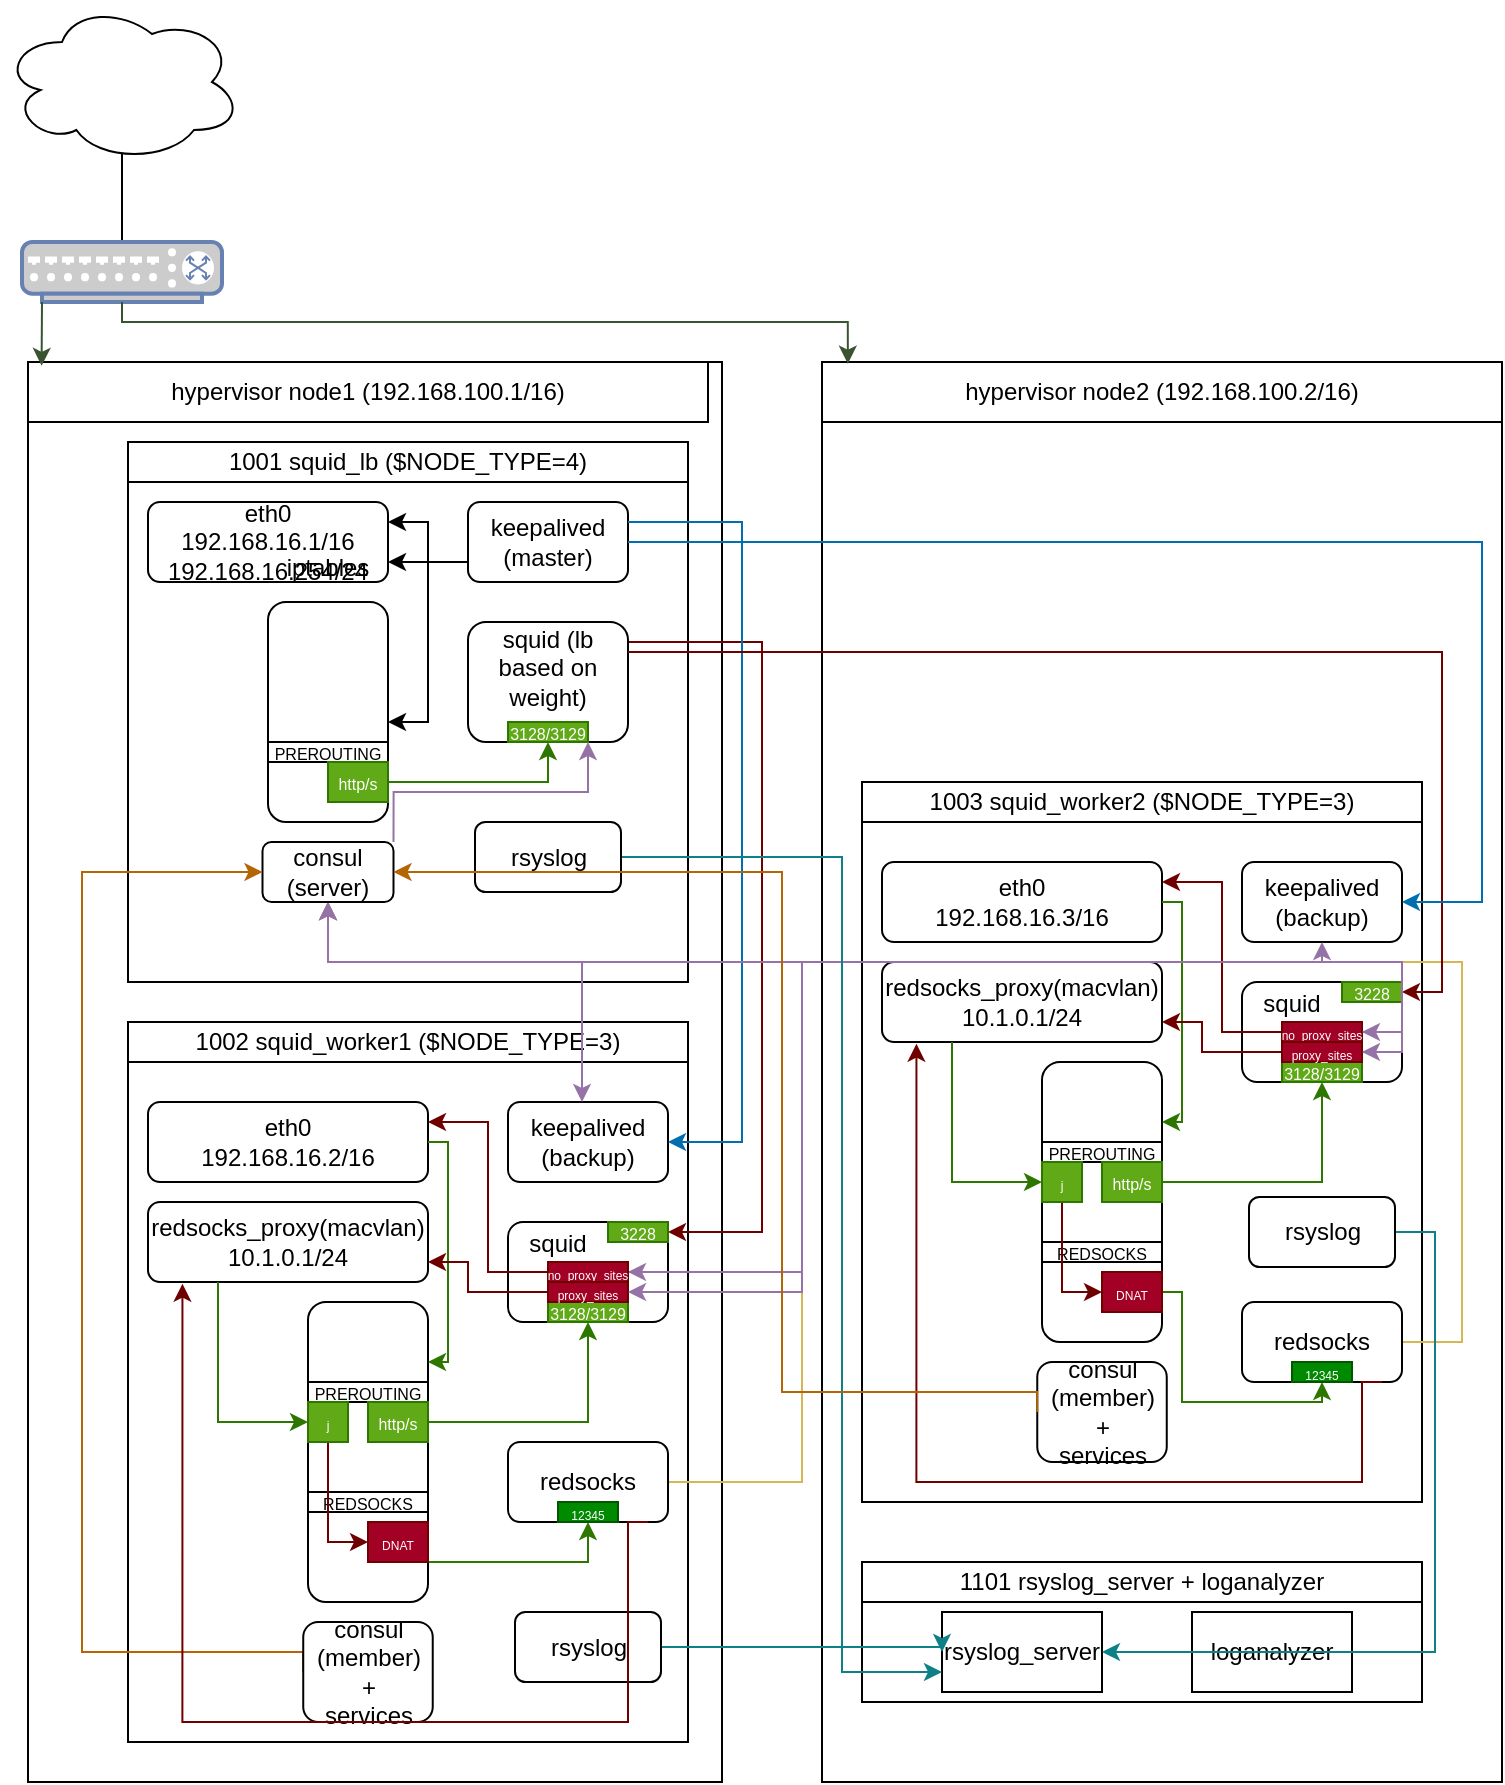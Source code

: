 <mxfile version="27.2.0">
  <diagram id="I4WxEW1L8a52dmk4QnnJ" name="Страница — 2">
    <mxGraphModel grid="1" page="1" gridSize="10" guides="1" tooltips="1" connect="1" arrows="1" fold="1" pageScale="1" pageWidth="827" pageHeight="1169" math="0" shadow="0">
      <root>
        <mxCell id="0" />
        <mxCell id="1" parent="0" />
        <mxCell id="F9gQKC9jFoI7QQcYghAp-82" value="" style="rounded=0;whiteSpace=wrap;html=1;" vertex="1" parent="1">
          <mxGeometry x="-350" y="220" width="340" height="680" as="geometry" />
        </mxCell>
        <mxCell id="F9gQKC9jFoI7QQcYghAp-81" value="" style="rounded=0;whiteSpace=wrap;html=1;" vertex="1" parent="1">
          <mxGeometry x="-747" y="190" width="347" height="710" as="geometry" />
        </mxCell>
        <mxCell id="F9gQKC9jFoI7QQcYghAp-7" value="" style="rounded=0;whiteSpace=wrap;html=1;" vertex="1" parent="1">
          <mxGeometry x="-697" y="540" width="280" height="340" as="geometry" />
        </mxCell>
        <mxCell id="F9gQKC9jFoI7QQcYghAp-8" value="" style="rounded=0;whiteSpace=wrap;html=1;" vertex="1" parent="1">
          <mxGeometry x="-697" y="250" width="280" height="250" as="geometry" />
        </mxCell>
        <mxCell id="F9gQKC9jFoI7QQcYghAp-9" value="eth0&lt;div&gt;192.168.16.1/16&lt;/div&gt;&lt;div&gt;192.168.16.254/24&lt;/div&gt;" style="rounded=1;whiteSpace=wrap;html=1;" vertex="1" parent="1">
          <mxGeometry x="-687" y="260" width="120" height="40" as="geometry" />
        </mxCell>
        <mxCell id="F9gQKC9jFoI7QQcYghAp-10" value="iptables&lt;div&gt;&lt;br&gt;&lt;/div&gt;&lt;div&gt;&lt;br&gt;&lt;/div&gt;&lt;div&gt;&lt;br&gt;&lt;/div&gt;&lt;div&gt;&lt;br&gt;&lt;/div&gt;&lt;div&gt;&lt;br&gt;&lt;/div&gt;&lt;div&gt;&lt;br&gt;&lt;/div&gt;&lt;div&gt;&lt;br&gt;&lt;/div&gt;&lt;div&gt;&lt;br&gt;&lt;/div&gt;&lt;div&gt;&lt;br&gt;&lt;/div&gt;&lt;div&gt;&lt;br&gt;&lt;/div&gt;" style="rounded=1;whiteSpace=wrap;html=1;" vertex="1" parent="1">
          <mxGeometry x="-627" y="310" width="60" height="110" as="geometry" />
        </mxCell>
        <mxCell id="F9gQKC9jFoI7QQcYghAp-11" value="keepalived&lt;div&gt;(master)&lt;/div&gt;" style="rounded=1;whiteSpace=wrap;html=1;" vertex="1" parent="1">
          <mxGeometry x="-527" y="260" width="80" height="40" as="geometry" />
        </mxCell>
        <mxCell id="F9gQKC9jFoI7QQcYghAp-12" style="edgeStyle=orthogonalEdgeStyle;rounded=0;orthogonalLoop=1;jettySize=auto;html=1;exitX=1;exitY=0.25;exitDx=0;exitDy=0;entryX=1;entryY=0.5;entryDx=0;entryDy=0;fillColor=#a20025;strokeColor=#6F0000;" edge="1" parent="1" source="F9gQKC9jFoI7QQcYghAp-13" target="F9gQKC9jFoI7QQcYghAp-32">
          <mxGeometry relative="1" as="geometry">
            <Array as="points">
              <mxPoint x="-447" y="330" />
              <mxPoint x="-380" y="330" />
              <mxPoint x="-380" y="625" />
            </Array>
          </mxGeometry>
        </mxCell>
        <mxCell id="F9gQKC9jFoI7QQcYghAp-13" value="squid (lb based on weight)&lt;div&gt;&lt;br&gt;&lt;/div&gt;" style="rounded=1;whiteSpace=wrap;html=1;" vertex="1" parent="1">
          <mxGeometry x="-527" y="320" width="80" height="60" as="geometry" />
        </mxCell>
        <mxCell id="F9gQKC9jFoI7QQcYghAp-14" value="" style="endArrow=classic;html=1;rounded=0;exitX=0;exitY=0.75;exitDx=0;exitDy=0;entryX=1;entryY=0.75;entryDx=0;entryDy=0;" edge="1" parent="1" source="F9gQKC9jFoI7QQcYghAp-11" target="F9gQKC9jFoI7QQcYghAp-9">
          <mxGeometry width="50" height="50" relative="1" as="geometry">
            <mxPoint x="-347" y="470" as="sourcePoint" />
            <mxPoint x="-297" y="420" as="targetPoint" />
          </mxGeometry>
        </mxCell>
        <mxCell id="F9gQKC9jFoI7QQcYghAp-15" value="" style="endArrow=classic;startArrow=classic;html=1;rounded=0;entryX=1;entryY=0.25;entryDx=0;entryDy=0;" edge="1" parent="1" target="F9gQKC9jFoI7QQcYghAp-9">
          <mxGeometry width="50" height="50" relative="1" as="geometry">
            <mxPoint x="-567" y="370" as="sourcePoint" />
            <mxPoint x="-297" y="420" as="targetPoint" />
            <Array as="points">
              <mxPoint x="-547" y="370" />
              <mxPoint x="-547" y="320" />
              <mxPoint x="-547" y="270" />
            </Array>
          </mxGeometry>
        </mxCell>
        <mxCell id="F9gQKC9jFoI7QQcYghAp-16" value="" style="endArrow=classic;html=1;rounded=0;entryX=0.5;entryY=1;entryDx=0;entryDy=0;fillColor=#60a917;strokeColor=#2D7600;" edge="1" parent="1" target="F9gQKC9jFoI7QQcYghAp-13">
          <mxGeometry width="50" height="50" relative="1" as="geometry">
            <mxPoint x="-567" y="400" as="sourcePoint" />
            <mxPoint x="-297" y="420" as="targetPoint" />
            <Array as="points">
              <mxPoint x="-487" y="400" />
            </Array>
          </mxGeometry>
        </mxCell>
        <mxCell id="F9gQKC9jFoI7QQcYghAp-17" value="1002 squid_worker1 ($NODE_TYPE=3)" style="rounded=0;whiteSpace=wrap;html=1;" vertex="1" parent="1">
          <mxGeometry x="-697" y="520" width="280" height="20" as="geometry" />
        </mxCell>
        <mxCell id="F9gQKC9jFoI7QQcYghAp-18" value="1001 squid_lb ($NODE_TYPE=4)" style="rounded=0;whiteSpace=wrap;html=1;" vertex="1" parent="1">
          <mxGeometry x="-697" y="230" width="280" height="20" as="geometry" />
        </mxCell>
        <mxCell id="F9gQKC9jFoI7QQcYghAp-19" value="eth0&lt;div&gt;192.168.16.2/16&lt;/div&gt;" style="rounded=1;whiteSpace=wrap;html=1;" vertex="1" parent="1">
          <mxGeometry x="-687" y="560" width="140" height="40" as="geometry" />
        </mxCell>
        <mxCell id="F9gQKC9jFoI7QQcYghAp-20" style="edgeStyle=orthogonalEdgeStyle;rounded=0;orthogonalLoop=1;jettySize=auto;html=1;entryX=0.5;entryY=1;entryDx=0;entryDy=0;fillColor=#60a917;strokeColor=#2D7600;" edge="1" parent="1" source="F9gQKC9jFoI7QQcYghAp-42" target="F9gQKC9jFoI7QQcYghAp-26">
          <mxGeometry relative="1" as="geometry" />
        </mxCell>
        <mxCell id="F9gQKC9jFoI7QQcYghAp-21" style="edgeStyle=orthogonalEdgeStyle;rounded=0;orthogonalLoop=1;jettySize=auto;html=1;entryX=0.5;entryY=1;entryDx=0;entryDy=0;exitX=1;exitY=0.5;exitDx=0;exitDy=0;fillColor=#60a917;strokeColor=#2D7600;" edge="1" parent="1" source="F9gQKC9jFoI7QQcYghAp-46" target="F9gQKC9jFoI7QQcYghAp-28">
          <mxGeometry relative="1" as="geometry">
            <Array as="points">
              <mxPoint x="-547" y="790" />
              <mxPoint x="-467" y="790" />
            </Array>
          </mxGeometry>
        </mxCell>
        <mxCell id="F9gQKC9jFoI7QQcYghAp-22" value="iptables&lt;div&gt;&lt;br&gt;&lt;/div&gt;&lt;div&gt;&lt;br&gt;&lt;/div&gt;&lt;div&gt;&lt;br&gt;&lt;/div&gt;&lt;div&gt;&lt;br&gt;&lt;/div&gt;&lt;div&gt;&lt;br&gt;&lt;/div&gt;&lt;div&gt;&lt;br&gt;&lt;/div&gt;&lt;div&gt;&lt;br&gt;&lt;/div&gt;&lt;div&gt;&lt;br&gt;&lt;/div&gt;&lt;div&gt;&lt;br&gt;&lt;/div&gt;&lt;div&gt;&lt;br&gt;&lt;/div&gt;&lt;div&gt;&lt;br&gt;&lt;/div&gt;&lt;div&gt;&lt;br&gt;&lt;/div&gt;&lt;div&gt;&lt;br&gt;&lt;/div&gt;&lt;div&gt;&lt;br&gt;&lt;/div&gt;&lt;div&gt;&lt;br&gt;&lt;/div&gt;&lt;div&gt;&lt;br&gt;&lt;/div&gt;" style="rounded=1;whiteSpace=wrap;html=1;" vertex="1" parent="1">
          <mxGeometry x="-607" y="660" width="60" height="150" as="geometry" />
        </mxCell>
        <mxCell id="F9gQKC9jFoI7QQcYghAp-23" value="redsocks_proxy(macvlan)&lt;div&gt;10.1.0.1/24&lt;/div&gt;" style="rounded=1;whiteSpace=wrap;html=1;" vertex="1" parent="1">
          <mxGeometry x="-687" y="610" width="140" height="40" as="geometry" />
        </mxCell>
        <mxCell id="F9gQKC9jFoI7QQcYghAp-24" value="keepalived&lt;div&gt;(backup)&lt;/div&gt;" style="rounded=1;whiteSpace=wrap;html=1;" vertex="1" parent="1">
          <mxGeometry x="-507" y="560" width="80" height="40" as="geometry" />
        </mxCell>
        <mxCell id="F9gQKC9jFoI7QQcYghAp-25" style="edgeStyle=orthogonalEdgeStyle;rounded=0;orthogonalLoop=1;jettySize=auto;html=1;exitX=1;exitY=0.25;exitDx=0;exitDy=0;entryX=1;entryY=0.5;entryDx=0;entryDy=0;fillColor=#1ba1e2;strokeColor=#006EAF;" edge="1" parent="1" source="F9gQKC9jFoI7QQcYghAp-11" target="F9gQKC9jFoI7QQcYghAp-24">
          <mxGeometry relative="1" as="geometry">
            <Array as="points">
              <mxPoint x="-390" y="270" />
              <mxPoint x="-390" y="580" />
            </Array>
          </mxGeometry>
        </mxCell>
        <mxCell id="F9gQKC9jFoI7QQcYghAp-26" value="squid&amp;nbsp; &amp;nbsp; &amp;nbsp; &amp;nbsp; &amp;nbsp;&lt;div&gt;&lt;div&gt;&lt;br&gt;&lt;/div&gt;&lt;/div&gt;&lt;div&gt;&lt;br&gt;&lt;/div&gt;" style="rounded=1;whiteSpace=wrap;html=1;" vertex="1" parent="1">
          <mxGeometry x="-507" y="620" width="80" height="50" as="geometry" />
        </mxCell>
        <mxCell id="F9gQKC9jFoI7QQcYghAp-27" style="edgeStyle=orthogonalEdgeStyle;rounded=0;orthogonalLoop=1;jettySize=auto;html=1;exitX=1;exitY=0.5;exitDx=0;exitDy=0;fillColor=#60a917;strokeColor=#2D7600;" edge="1" parent="1" source="F9gQKC9jFoI7QQcYghAp-19">
          <mxGeometry relative="1" as="geometry">
            <mxPoint x="-547" y="690" as="targetPoint" />
            <Array as="points">
              <mxPoint x="-537" y="580" />
              <mxPoint x="-537" y="690" />
              <mxPoint x="-546" y="690" />
            </Array>
          </mxGeometry>
        </mxCell>
        <mxCell id="-BJXNNjeTp4vSujEDlh_-32" style="edgeStyle=orthogonalEdgeStyle;rounded=0;orthogonalLoop=1;jettySize=auto;html=1;exitX=1;exitY=0.5;exitDx=0;exitDy=0;entryX=0.5;entryY=1;entryDx=0;entryDy=0;fillColor=#fff2cc;strokeColor=#d6b656;" edge="1" parent="1" source="F9gQKC9jFoI7QQcYghAp-28" target="-BJXNNjeTp4vSujEDlh_-1">
          <mxGeometry relative="1" as="geometry">
            <Array as="points">
              <mxPoint x="-360" y="750" />
              <mxPoint x="-360" y="490" />
              <mxPoint x="-597" y="490" />
            </Array>
          </mxGeometry>
        </mxCell>
        <mxCell id="F9gQKC9jFoI7QQcYghAp-28" value="redsocks" style="rounded=1;whiteSpace=wrap;html=1;" vertex="1" parent="1">
          <mxGeometry x="-507" y="730" width="80" height="40" as="geometry" />
        </mxCell>
        <mxCell id="F9gQKC9jFoI7QQcYghAp-29" value="&lt;font style=&quot;font-size: 8px;&quot;&gt;3128/3129&lt;/font&gt;" style="rounded=0;whiteSpace=wrap;html=1;fillColor=#60a917;fontColor=#ffffff;strokeColor=#2D7600;" vertex="1" parent="1">
          <mxGeometry x="-507" y="370" width="40" height="10" as="geometry" />
        </mxCell>
        <mxCell id="F9gQKC9jFoI7QQcYghAp-30" value="&lt;font style=&quot;font-size: 8px;&quot;&gt;PREROUTING&lt;/font&gt;" style="rounded=0;whiteSpace=wrap;html=1;" vertex="1" parent="1">
          <mxGeometry x="-627" y="380" width="60" height="10" as="geometry" />
        </mxCell>
        <mxCell id="F9gQKC9jFoI7QQcYghAp-31" value="&lt;font style=&quot;font-size: 8px;&quot;&gt;http/s&lt;/font&gt;" style="rounded=0;whiteSpace=wrap;html=1;fillColor=#60a917;fontColor=#ffffff;strokeColor=#2D7600;" vertex="1" parent="1">
          <mxGeometry x="-597" y="390" width="30" height="20" as="geometry" />
        </mxCell>
        <mxCell id="F9gQKC9jFoI7QQcYghAp-32" value="&lt;font style=&quot;font-size: 8px;&quot;&gt;3228&lt;/font&gt;" style="rounded=0;whiteSpace=wrap;html=1;fillColor=#60a917;fontColor=#ffffff;strokeColor=#2D7600;" vertex="1" parent="1">
          <mxGeometry x="-457" y="620" width="30" height="10" as="geometry" />
        </mxCell>
        <mxCell id="F9gQKC9jFoI7QQcYghAp-33" value="&lt;font style=&quot;font-size: 8px;&quot;&gt;PREROUTING&lt;/font&gt;" style="rounded=0;whiteSpace=wrap;html=1;" vertex="1" parent="1">
          <mxGeometry x="-607" y="700" width="60" height="10" as="geometry" />
        </mxCell>
        <mxCell id="F9gQKC9jFoI7QQcYghAp-34" value="&lt;font style=&quot;font-size: 8px;&quot;&gt;REDSOCKS&lt;/font&gt;" style="rounded=0;whiteSpace=wrap;html=1;" vertex="1" parent="1">
          <mxGeometry x="-607" y="755" width="60" height="10" as="geometry" />
        </mxCell>
        <mxCell id="F9gQKC9jFoI7QQcYghAp-35" value="&lt;font style=&quot;font-size: 8px;&quot;&gt;3128/3129&lt;/font&gt;" style="rounded=0;whiteSpace=wrap;html=1;fillColor=#60a917;fontColor=#ffffff;strokeColor=#2D7600;" vertex="1" parent="1">
          <mxGeometry x="-487" y="660" width="40" height="10" as="geometry" />
        </mxCell>
        <mxCell id="F9gQKC9jFoI7QQcYghAp-36" style="edgeStyle=orthogonalEdgeStyle;rounded=0;orthogonalLoop=1;jettySize=auto;html=1;exitX=0;exitY=0.5;exitDx=0;exitDy=0;entryX=1;entryY=0.25;entryDx=0;entryDy=0;fillColor=#a20025;strokeColor=#6F0000;" edge="1" parent="1" source="F9gQKC9jFoI7QQcYghAp-37" target="F9gQKC9jFoI7QQcYghAp-19">
          <mxGeometry relative="1" as="geometry" />
        </mxCell>
        <mxCell id="-BJXNNjeTp4vSujEDlh_-8" style="edgeStyle=orthogonalEdgeStyle;rounded=0;orthogonalLoop=1;jettySize=auto;html=1;exitX=0.5;exitY=1;exitDx=0;exitDy=0;entryX=1;entryY=0.5;entryDx=0;entryDy=0;fillColor=#e1d5e7;strokeColor=#9673a6;" edge="1" parent="1" source="-BJXNNjeTp4vSujEDlh_-1" target="F9gQKC9jFoI7QQcYghAp-37">
          <mxGeometry relative="1" as="geometry">
            <Array as="points">
              <mxPoint x="-597" y="490" />
              <mxPoint x="-360" y="490" />
              <mxPoint x="-360" y="645" />
            </Array>
          </mxGeometry>
        </mxCell>
        <mxCell id="-BJXNNjeTp4vSujEDlh_-19" style="edgeStyle=orthogonalEdgeStyle;rounded=0;orthogonalLoop=1;jettySize=auto;html=1;exitX=1;exitY=0.5;exitDx=0;exitDy=0;entryX=0.5;entryY=1;entryDx=0;entryDy=0;fillColor=#e1d5e7;strokeColor=#9673a6;" edge="1" parent="1" source="F9gQKC9jFoI7QQcYghAp-37" target="-BJXNNjeTp4vSujEDlh_-1">
          <mxGeometry relative="1" as="geometry">
            <Array as="points">
              <mxPoint x="-360" y="645" />
              <mxPoint x="-360" y="490" />
              <mxPoint x="-597" y="490" />
            </Array>
          </mxGeometry>
        </mxCell>
        <mxCell id="F9gQKC9jFoI7QQcYghAp-37" value="&lt;font style=&quot;font-size: 6px;&quot;&gt;no_proxy_sites&lt;/font&gt;" style="rounded=0;whiteSpace=wrap;html=1;fillColor=#a20025;fontColor=#ffffff;strokeColor=#6F0000;" vertex="1" parent="1">
          <mxGeometry x="-487" y="640" width="40" height="10" as="geometry" />
        </mxCell>
        <mxCell id="F9gQKC9jFoI7QQcYghAp-38" value="&lt;font style=&quot;font-size: 6px;&quot;&gt;proxy_sites&lt;/font&gt;" style="rounded=0;whiteSpace=wrap;html=1;fillColor=#a20025;fontColor=#ffffff;strokeColor=#6F0000;" vertex="1" parent="1">
          <mxGeometry x="-487" y="650" width="40" height="10" as="geometry" />
        </mxCell>
        <mxCell id="F9gQKC9jFoI7QQcYghAp-39" style="edgeStyle=orthogonalEdgeStyle;rounded=0;orthogonalLoop=1;jettySize=auto;html=1;exitX=0;exitY=0.5;exitDx=0;exitDy=0;fillColor=#a20025;strokeColor=#6F0000;entryX=1;entryY=0.75;entryDx=0;entryDy=0;" edge="1" parent="1" source="F9gQKC9jFoI7QQcYghAp-38" target="F9gQKC9jFoI7QQcYghAp-23">
          <mxGeometry relative="1" as="geometry">
            <mxPoint x="-547" y="840" as="targetPoint" />
            <Array as="points">
              <mxPoint x="-527" y="655" />
              <mxPoint x="-527" y="640" />
            </Array>
          </mxGeometry>
        </mxCell>
        <mxCell id="F9gQKC9jFoI7QQcYghAp-41" value="&lt;font style=&quot;font-size: 6px;&quot;&gt;12345&lt;/font&gt;" style="rounded=0;whiteSpace=wrap;html=1;fillColor=#008a00;fontColor=#ffffff;strokeColor=#005700;" vertex="1" parent="1">
          <mxGeometry x="-482" y="760" width="30" height="10" as="geometry" />
        </mxCell>
        <mxCell id="F9gQKC9jFoI7QQcYghAp-42" value="&lt;font style=&quot;font-size: 8px;&quot;&gt;http/s&lt;/font&gt;" style="rounded=0;whiteSpace=wrap;html=1;fillColor=#60a917;fontColor=#ffffff;strokeColor=#2D7600;" vertex="1" parent="1">
          <mxGeometry x="-577" y="710" width="30" height="20" as="geometry" />
        </mxCell>
        <mxCell id="F9gQKC9jFoI7QQcYghAp-43" style="edgeStyle=orthogonalEdgeStyle;rounded=0;orthogonalLoop=1;jettySize=auto;html=1;exitX=0.25;exitY=1;exitDx=0;exitDy=0;entryX=0;entryY=0.5;entryDx=0;entryDy=0;fillColor=#60a917;strokeColor=#2D7600;" edge="1" parent="1" source="F9gQKC9jFoI7QQcYghAp-23" target="F9gQKC9jFoI7QQcYghAp-45">
          <mxGeometry relative="1" as="geometry" />
        </mxCell>
        <mxCell id="F9gQKC9jFoI7QQcYghAp-44" style="edgeStyle=orthogonalEdgeStyle;rounded=0;orthogonalLoop=1;jettySize=auto;html=1;exitX=0.5;exitY=1;exitDx=0;exitDy=0;entryX=0;entryY=0.5;entryDx=0;entryDy=0;fillColor=#a20025;strokeColor=#6F0000;" edge="1" parent="1" source="F9gQKC9jFoI7QQcYghAp-45" target="F9gQKC9jFoI7QQcYghAp-46">
          <mxGeometry relative="1" as="geometry" />
        </mxCell>
        <mxCell id="F9gQKC9jFoI7QQcYghAp-45" value="&lt;font style=&quot;font-size: 6px;&quot;&gt;j&lt;/font&gt;" style="rounded=0;whiteSpace=wrap;html=1;fillColor=#60a917;fontColor=#ffffff;strokeColor=#2D7600;" vertex="1" parent="1">
          <mxGeometry x="-607" y="710" width="20" height="20" as="geometry" />
        </mxCell>
        <mxCell id="F9gQKC9jFoI7QQcYghAp-46" value="&lt;font style=&quot;font-size: 6px;&quot;&gt;DNAT&lt;/font&gt;" style="rounded=0;whiteSpace=wrap;html=1;fillColor=#a20025;fontColor=#ffffff;strokeColor=#6F0000;" vertex="1" parent="1">
          <mxGeometry x="-577" y="770" width="30" height="20" as="geometry" />
        </mxCell>
        <mxCell id="F9gQKC9jFoI7QQcYghAp-47" value="" style="rounded=0;whiteSpace=wrap;html=1;" vertex="1" parent="1">
          <mxGeometry x="-330" y="420" width="280" height="340" as="geometry" />
        </mxCell>
        <mxCell id="F9gQKC9jFoI7QQcYghAp-48" value="1003 squid_worker2 ($NODE_TYPE=3)" style="rounded=0;whiteSpace=wrap;html=1;" vertex="1" parent="1">
          <mxGeometry x="-330" y="400" width="280" height="20" as="geometry" />
        </mxCell>
        <mxCell id="F9gQKC9jFoI7QQcYghAp-49" value="eth0&lt;div&gt;192.168.16.3/16&lt;/div&gt;" style="rounded=1;whiteSpace=wrap;html=1;" vertex="1" parent="1">
          <mxGeometry x="-320" y="440" width="140" height="40" as="geometry" />
        </mxCell>
        <mxCell id="F9gQKC9jFoI7QQcYghAp-50" style="edgeStyle=orthogonalEdgeStyle;rounded=0;orthogonalLoop=1;jettySize=auto;html=1;entryX=0.5;entryY=1;entryDx=0;entryDy=0;fillColor=#60a917;strokeColor=#2D7600;" edge="1" parent="1" source="F9gQKC9jFoI7QQcYghAp-68" target="F9gQKC9jFoI7QQcYghAp-55">
          <mxGeometry relative="1" as="geometry" />
        </mxCell>
        <mxCell id="F9gQKC9jFoI7QQcYghAp-51" style="edgeStyle=orthogonalEdgeStyle;rounded=0;orthogonalLoop=1;jettySize=auto;html=1;entryX=0.5;entryY=1;entryDx=0;entryDy=0;exitX=1;exitY=0.5;exitDx=0;exitDy=0;fillColor=#60a917;strokeColor=#2D7600;" edge="1" parent="1" source="F9gQKC9jFoI7QQcYghAp-72" target="F9gQKC9jFoI7QQcYghAp-57">
          <mxGeometry relative="1" as="geometry">
            <Array as="points">
              <mxPoint x="-170" y="655" />
              <mxPoint x="-170" y="710" />
              <mxPoint x="-100" y="710" />
            </Array>
          </mxGeometry>
        </mxCell>
        <mxCell id="F9gQKC9jFoI7QQcYghAp-52" value="iptables&lt;div&gt;&lt;br&gt;&lt;/div&gt;&lt;div&gt;&lt;br&gt;&lt;/div&gt;&lt;div&gt;&lt;br&gt;&lt;/div&gt;&lt;div&gt;&lt;br&gt;&lt;/div&gt;&lt;div&gt;&lt;br&gt;&lt;/div&gt;&lt;div&gt;&lt;br&gt;&lt;/div&gt;&lt;div&gt;&lt;br&gt;&lt;/div&gt;&lt;div&gt;&lt;br&gt;&lt;/div&gt;&lt;div&gt;&lt;br&gt;&lt;/div&gt;&lt;div&gt;&lt;br&gt;&lt;/div&gt;&lt;div&gt;&lt;br&gt;&lt;/div&gt;&lt;div&gt;&lt;br&gt;&lt;/div&gt;&lt;div&gt;&lt;br&gt;&lt;/div&gt;&lt;div&gt;&lt;br&gt;&lt;/div&gt;&lt;div&gt;&lt;br&gt;&lt;/div&gt;&lt;div&gt;&lt;br&gt;&lt;/div&gt;" style="rounded=1;whiteSpace=wrap;html=1;" vertex="1" parent="1">
          <mxGeometry x="-240" y="540" width="60" height="140" as="geometry" />
        </mxCell>
        <mxCell id="F9gQKC9jFoI7QQcYghAp-53" value="redsocks_proxy(macvlan)&lt;div&gt;10.1.0.1/24&lt;/div&gt;" style="rounded=1;whiteSpace=wrap;html=1;" vertex="1" parent="1">
          <mxGeometry x="-320" y="490" width="140" height="40" as="geometry" />
        </mxCell>
        <mxCell id="F9gQKC9jFoI7QQcYghAp-54" value="keepalived&lt;div&gt;(backup)&lt;/div&gt;" style="rounded=1;whiteSpace=wrap;html=1;" vertex="1" parent="1">
          <mxGeometry x="-140" y="440" width="80" height="40" as="geometry" />
        </mxCell>
        <mxCell id="F9gQKC9jFoI7QQcYghAp-55" value="squid&amp;nbsp; &amp;nbsp; &amp;nbsp; &amp;nbsp; &amp;nbsp;&lt;div&gt;&lt;div&gt;&lt;br&gt;&lt;/div&gt;&lt;/div&gt;&lt;div&gt;&lt;br&gt;&lt;/div&gt;" style="rounded=1;whiteSpace=wrap;html=1;" vertex="1" parent="1">
          <mxGeometry x="-140" y="500" width="80" height="50" as="geometry" />
        </mxCell>
        <mxCell id="F9gQKC9jFoI7QQcYghAp-56" style="edgeStyle=orthogonalEdgeStyle;rounded=0;orthogonalLoop=1;jettySize=auto;html=1;exitX=1;exitY=0.5;exitDx=0;exitDy=0;fillColor=#60a917;strokeColor=#2D7600;" edge="1" parent="1" source="F9gQKC9jFoI7QQcYghAp-49">
          <mxGeometry relative="1" as="geometry">
            <mxPoint x="-180" y="570" as="targetPoint" />
            <Array as="points">
              <mxPoint x="-170" y="460" />
              <mxPoint x="-170" y="570" />
              <mxPoint x="-179" y="570" />
            </Array>
          </mxGeometry>
        </mxCell>
        <mxCell id="-BJXNNjeTp4vSujEDlh_-31" style="edgeStyle=orthogonalEdgeStyle;rounded=0;orthogonalLoop=1;jettySize=auto;html=1;exitX=1;exitY=0.5;exitDx=0;exitDy=0;entryX=0.5;entryY=1;entryDx=0;entryDy=0;fillColor=#fff2cc;strokeColor=#d6b656;" edge="1" parent="1" source="F9gQKC9jFoI7QQcYghAp-57" target="-BJXNNjeTp4vSujEDlh_-1">
          <mxGeometry relative="1" as="geometry">
            <Array as="points">
              <mxPoint x="-30" y="680" />
              <mxPoint x="-30" y="490" />
              <mxPoint x="-597" y="490" />
            </Array>
          </mxGeometry>
        </mxCell>
        <mxCell id="F9gQKC9jFoI7QQcYghAp-57" value="redsocks" style="rounded=1;whiteSpace=wrap;html=1;" vertex="1" parent="1">
          <mxGeometry x="-140" y="660" width="80" height="40" as="geometry" />
        </mxCell>
        <mxCell id="F9gQKC9jFoI7QQcYghAp-58" value="&lt;font style=&quot;font-size: 8px;&quot;&gt;3228&lt;/font&gt;" style="rounded=0;whiteSpace=wrap;html=1;fillColor=#60a917;fontColor=#ffffff;strokeColor=#2D7600;" vertex="1" parent="1">
          <mxGeometry x="-90" y="500" width="30" height="10" as="geometry" />
        </mxCell>
        <mxCell id="F9gQKC9jFoI7QQcYghAp-59" value="&lt;font style=&quot;font-size: 8px;&quot;&gt;PREROUTING&lt;/font&gt;" style="rounded=0;whiteSpace=wrap;html=1;" vertex="1" parent="1">
          <mxGeometry x="-240" y="580" width="60" height="10" as="geometry" />
        </mxCell>
        <mxCell id="F9gQKC9jFoI7QQcYghAp-60" value="&lt;font style=&quot;font-size: 8px;&quot;&gt;REDSOCKS&lt;/font&gt;" style="rounded=0;whiteSpace=wrap;html=1;" vertex="1" parent="1">
          <mxGeometry x="-240" y="630" width="60" height="10" as="geometry" />
        </mxCell>
        <mxCell id="F9gQKC9jFoI7QQcYghAp-61" value="&lt;font style=&quot;font-size: 8px;&quot;&gt;3128/3129&lt;/font&gt;" style="rounded=0;whiteSpace=wrap;html=1;fillColor=#60a917;fontColor=#ffffff;strokeColor=#2D7600;" vertex="1" parent="1">
          <mxGeometry x="-120" y="540" width="40" height="10" as="geometry" />
        </mxCell>
        <mxCell id="F9gQKC9jFoI7QQcYghAp-62" style="edgeStyle=orthogonalEdgeStyle;rounded=0;orthogonalLoop=1;jettySize=auto;html=1;exitX=0;exitY=0.5;exitDx=0;exitDy=0;entryX=1;entryY=0.25;entryDx=0;entryDy=0;fillColor=#a20025;strokeColor=#6F0000;" edge="1" parent="1" source="F9gQKC9jFoI7QQcYghAp-63" target="F9gQKC9jFoI7QQcYghAp-49">
          <mxGeometry relative="1" as="geometry" />
        </mxCell>
        <mxCell id="-BJXNNjeTp4vSujEDlh_-14" style="edgeStyle=orthogonalEdgeStyle;rounded=0;orthogonalLoop=1;jettySize=auto;html=1;exitX=1;exitY=0.5;exitDx=0;exitDy=0;entryX=0.5;entryY=1;entryDx=0;entryDy=0;fillColor=#e1d5e7;strokeColor=#9673a6;" edge="1" parent="1" source="F9gQKC9jFoI7QQcYghAp-63" target="-BJXNNjeTp4vSujEDlh_-1">
          <mxGeometry relative="1" as="geometry">
            <Array as="points">
              <mxPoint x="-60" y="525" />
              <mxPoint x="-60" y="490" />
              <mxPoint x="-597" y="490" />
              <mxPoint x="-597" y="460" />
            </Array>
          </mxGeometry>
        </mxCell>
        <mxCell id="F9gQKC9jFoI7QQcYghAp-63" value="&lt;font style=&quot;font-size: 6px;&quot;&gt;no_proxy_sites&lt;/font&gt;" style="rounded=0;whiteSpace=wrap;html=1;fillColor=#a20025;fontColor=#ffffff;strokeColor=#6F0000;" vertex="1" parent="1">
          <mxGeometry x="-120" y="520" width="40" height="10" as="geometry" />
        </mxCell>
        <mxCell id="-BJXNNjeTp4vSujEDlh_-15" style="edgeStyle=orthogonalEdgeStyle;rounded=0;orthogonalLoop=1;jettySize=auto;html=1;exitX=1;exitY=0.5;exitDx=0;exitDy=0;entryX=0.5;entryY=1;entryDx=0;entryDy=0;fillColor=#e1d5e7;strokeColor=#9673a6;" edge="1" parent="1" source="F9gQKC9jFoI7QQcYghAp-64" target="-BJXNNjeTp4vSujEDlh_-1">
          <mxGeometry relative="1" as="geometry">
            <Array as="points">
              <mxPoint x="-60" y="535" />
              <mxPoint x="-60" y="490" />
              <mxPoint x="-597" y="490" />
            </Array>
          </mxGeometry>
        </mxCell>
        <mxCell id="F9gQKC9jFoI7QQcYghAp-64" value="&lt;font style=&quot;font-size: 6px;&quot;&gt;proxy_sites&lt;/font&gt;" style="rounded=0;whiteSpace=wrap;html=1;fillColor=#a20025;fontColor=#ffffff;strokeColor=#6F0000;" vertex="1" parent="1">
          <mxGeometry x="-120" y="530" width="40" height="10" as="geometry" />
        </mxCell>
        <mxCell id="F9gQKC9jFoI7QQcYghAp-65" style="edgeStyle=orthogonalEdgeStyle;rounded=0;orthogonalLoop=1;jettySize=auto;html=1;exitX=0;exitY=0.5;exitDx=0;exitDy=0;fillColor=#a20025;strokeColor=#6F0000;entryX=1;entryY=0.75;entryDx=0;entryDy=0;" edge="1" parent="1" source="F9gQKC9jFoI7QQcYghAp-64" target="F9gQKC9jFoI7QQcYghAp-53">
          <mxGeometry relative="1" as="geometry">
            <mxPoint x="-180" y="720" as="targetPoint" />
            <Array as="points">
              <mxPoint x="-160" y="535" />
              <mxPoint x="-160" y="520" />
            </Array>
          </mxGeometry>
        </mxCell>
        <mxCell id="F9gQKC9jFoI7QQcYghAp-66" style="edgeStyle=orthogonalEdgeStyle;rounded=0;orthogonalLoop=1;jettySize=auto;html=1;entryX=0.123;entryY=1.021;entryDx=0;entryDy=0;entryPerimeter=0;fillColor=#a20025;strokeColor=#6F0000;" edge="1" parent="1" target="F9gQKC9jFoI7QQcYghAp-53">
          <mxGeometry relative="1" as="geometry">
            <mxPoint x="-70" y="700" as="sourcePoint" />
            <Array as="points">
              <mxPoint x="-80" y="700" />
              <mxPoint x="-80" y="750" />
              <mxPoint x="-303" y="750" />
            </Array>
          </mxGeometry>
        </mxCell>
        <mxCell id="F9gQKC9jFoI7QQcYghAp-67" value="&lt;font style=&quot;font-size: 6px;&quot;&gt;12345&lt;/font&gt;" style="rounded=0;whiteSpace=wrap;html=1;fillColor=#008a00;fontColor=#ffffff;strokeColor=#005700;" vertex="1" parent="1">
          <mxGeometry x="-115" y="690" width="30" height="10" as="geometry" />
        </mxCell>
        <mxCell id="F9gQKC9jFoI7QQcYghAp-68" value="&lt;font style=&quot;font-size: 8px;&quot;&gt;http/s&lt;/font&gt;" style="rounded=0;whiteSpace=wrap;html=1;fillColor=#60a917;fontColor=#ffffff;strokeColor=#2D7600;" vertex="1" parent="1">
          <mxGeometry x="-210" y="590" width="30" height="20" as="geometry" />
        </mxCell>
        <mxCell id="F9gQKC9jFoI7QQcYghAp-69" style="edgeStyle=orthogonalEdgeStyle;rounded=0;orthogonalLoop=1;jettySize=auto;html=1;exitX=0.25;exitY=1;exitDx=0;exitDy=0;entryX=0;entryY=0.5;entryDx=0;entryDy=0;fillColor=#60a917;strokeColor=#2D7600;" edge="1" parent="1" source="F9gQKC9jFoI7QQcYghAp-53" target="F9gQKC9jFoI7QQcYghAp-71">
          <mxGeometry relative="1" as="geometry" />
        </mxCell>
        <mxCell id="F9gQKC9jFoI7QQcYghAp-70" style="edgeStyle=orthogonalEdgeStyle;rounded=0;orthogonalLoop=1;jettySize=auto;html=1;exitX=0.5;exitY=1;exitDx=0;exitDy=0;entryX=0;entryY=0.5;entryDx=0;entryDy=0;fillColor=#a20025;strokeColor=#6F0000;" edge="1" parent="1" source="F9gQKC9jFoI7QQcYghAp-71" target="F9gQKC9jFoI7QQcYghAp-72">
          <mxGeometry relative="1" as="geometry" />
        </mxCell>
        <mxCell id="F9gQKC9jFoI7QQcYghAp-71" value="&lt;font style=&quot;font-size: 6px;&quot;&gt;j&lt;/font&gt;" style="rounded=0;whiteSpace=wrap;html=1;fillColor=#60a917;fontColor=#ffffff;strokeColor=#2D7600;" vertex="1" parent="1">
          <mxGeometry x="-240" y="590" width="20" height="20" as="geometry" />
        </mxCell>
        <mxCell id="F9gQKC9jFoI7QQcYghAp-72" value="&lt;font style=&quot;font-size: 6px;&quot;&gt;DNAT&lt;/font&gt;" style="rounded=0;whiteSpace=wrap;html=1;fillColor=#a20025;fontColor=#ffffff;strokeColor=#6F0000;" vertex="1" parent="1">
          <mxGeometry x="-210" y="645" width="30" height="20" as="geometry" />
        </mxCell>
        <mxCell id="F9gQKC9jFoI7QQcYghAp-73" style="edgeStyle=orthogonalEdgeStyle;rounded=0;orthogonalLoop=1;jettySize=auto;html=1;exitX=1;exitY=0.25;exitDx=0;exitDy=0;entryX=1;entryY=0.5;entryDx=0;entryDy=0;fillColor=#a20025;strokeColor=#6F0000;" edge="1" parent="1" source="F9gQKC9jFoI7QQcYghAp-13" target="F9gQKC9jFoI7QQcYghAp-58">
          <mxGeometry relative="1" as="geometry">
            <Array as="points">
              <mxPoint x="-40" y="335" />
              <mxPoint x="-40" y="505" />
            </Array>
          </mxGeometry>
        </mxCell>
        <mxCell id="F9gQKC9jFoI7QQcYghAp-74" style="edgeStyle=orthogonalEdgeStyle;rounded=0;orthogonalLoop=1;jettySize=auto;html=1;exitX=1;exitY=0.5;exitDx=0;exitDy=0;entryX=1;entryY=0.5;entryDx=0;entryDy=0;fillColor=#1ba1e2;strokeColor=#006EAF;" edge="1" parent="1" source="F9gQKC9jFoI7QQcYghAp-11" target="F9gQKC9jFoI7QQcYghAp-54">
          <mxGeometry relative="1" as="geometry">
            <Array as="points">
              <mxPoint x="-20" y="280" />
              <mxPoint x="-20" y="460" />
            </Array>
          </mxGeometry>
        </mxCell>
        <mxCell id="F9gQKC9jFoI7QQcYghAp-75" value="hypervisor node1 (192.168.100.1/16)" style="rounded=0;whiteSpace=wrap;html=1;" vertex="1" parent="1">
          <mxGeometry x="-747" y="190" width="340" height="30" as="geometry" />
        </mxCell>
        <mxCell id="F9gQKC9jFoI7QQcYghAp-76" value="hypervisor node2 (192.168.100.2/16)" style="rounded=0;whiteSpace=wrap;html=1;" vertex="1" parent="1">
          <mxGeometry x="-350" y="190" width="340" height="30" as="geometry" />
        </mxCell>
        <mxCell id="F9gQKC9jFoI7QQcYghAp-84" value="" style="edgeStyle=orthogonalEdgeStyle;rounded=0;orthogonalLoop=1;jettySize=auto;html=1;" edge="1" parent="1" source="F9gQKC9jFoI7QQcYghAp-77">
          <mxGeometry relative="1" as="geometry">
            <mxPoint x="-700" y="20" as="targetPoint" />
          </mxGeometry>
        </mxCell>
        <mxCell id="F9gQKC9jFoI7QQcYghAp-77" value="" style="fontColor=#0066CC;verticalAlign=top;verticalLabelPosition=bottom;labelPosition=center;align=center;html=1;outlineConnect=0;fillColor=#CCCCCC;strokeColor=#6881B3;gradientColor=none;gradientDirection=north;strokeWidth=2;shape=mxgraph.networks.switch;" vertex="1" parent="1">
          <mxGeometry x="-750" y="130" width="100" height="30" as="geometry" />
        </mxCell>
        <mxCell id="F9gQKC9jFoI7QQcYghAp-78" style="edgeStyle=orthogonalEdgeStyle;rounded=0;orthogonalLoop=1;jettySize=auto;html=1;exitX=0.1;exitY=1;exitDx=0;exitDy=0;exitPerimeter=0;entryX=0.02;entryY=0.064;entryDx=0;entryDy=0;entryPerimeter=0;fillColor=#6d8764;strokeColor=#3A5431;" edge="1" parent="1" source="F9gQKC9jFoI7QQcYghAp-77" target="F9gQKC9jFoI7QQcYghAp-75">
          <mxGeometry relative="1" as="geometry" />
        </mxCell>
        <mxCell id="F9gQKC9jFoI7QQcYghAp-79" style="edgeStyle=orthogonalEdgeStyle;rounded=0;orthogonalLoop=1;jettySize=auto;html=1;exitX=0.5;exitY=1;exitDx=0;exitDy=0;exitPerimeter=0;entryX=0.038;entryY=0.028;entryDx=0;entryDy=0;entryPerimeter=0;fillColor=#6d8764;strokeColor=#3A5431;" edge="1" parent="1" source="F9gQKC9jFoI7QQcYghAp-77" target="F9gQKC9jFoI7QQcYghAp-76">
          <mxGeometry relative="1" as="geometry">
            <Array as="points">
              <mxPoint x="-700" y="170" />
              <mxPoint x="-337" y="170" />
            </Array>
          </mxGeometry>
        </mxCell>
        <mxCell id="-BJXNNjeTp4vSujEDlh_-11" style="edgeStyle=orthogonalEdgeStyle;rounded=0;orthogonalLoop=1;jettySize=auto;html=1;exitX=0.5;exitY=1;exitDx=0;exitDy=0;entryX=1;entryY=0.5;entryDx=0;entryDy=0;fillColor=#e1d5e7;strokeColor=#9673a6;" edge="1" parent="1" source="-BJXNNjeTp4vSujEDlh_-1" target="F9gQKC9jFoI7QQcYghAp-63">
          <mxGeometry relative="1" as="geometry">
            <Array as="points">
              <mxPoint x="-597" y="490" />
              <mxPoint x="-60" y="490" />
              <mxPoint x="-60" y="525" />
            </Array>
          </mxGeometry>
        </mxCell>
        <mxCell id="-BJXNNjeTp4vSujEDlh_-12" style="edgeStyle=orthogonalEdgeStyle;rounded=0;orthogonalLoop=1;jettySize=auto;html=1;exitX=0.5;exitY=1;exitDx=0;exitDy=0;entryX=1;entryY=0.5;entryDx=0;entryDy=0;fillColor=#e1d5e7;strokeColor=#9673a6;" edge="1" parent="1" source="-BJXNNjeTp4vSujEDlh_-1" target="F9gQKC9jFoI7QQcYghAp-64">
          <mxGeometry relative="1" as="geometry">
            <Array as="points">
              <mxPoint x="-597" y="490" />
              <mxPoint x="-60" y="490" />
              <mxPoint x="-60" y="535" />
            </Array>
          </mxGeometry>
        </mxCell>
        <mxCell id="-BJXNNjeTp4vSujEDlh_-16" style="edgeStyle=orthogonalEdgeStyle;rounded=0;orthogonalLoop=1;jettySize=auto;html=1;exitX=0.5;exitY=1;exitDx=0;exitDy=0;entryX=1;entryY=0.5;entryDx=0;entryDy=0;fillColor=#e1d5e7;strokeColor=#9673a6;" edge="1" parent="1" source="-BJXNNjeTp4vSujEDlh_-1" target="F9gQKC9jFoI7QQcYghAp-38">
          <mxGeometry relative="1" as="geometry">
            <Array as="points">
              <mxPoint x="-597" y="490" />
              <mxPoint x="-360" y="490" />
              <mxPoint x="-360" y="655" />
            </Array>
          </mxGeometry>
        </mxCell>
        <mxCell id="-BJXNNjeTp4vSujEDlh_-24" style="edgeStyle=orthogonalEdgeStyle;rounded=0;orthogonalLoop=1;jettySize=auto;html=1;exitX=0.5;exitY=1;exitDx=0;exitDy=0;fillColor=#e1d5e7;strokeColor=#9673a6;" edge="1" parent="1" source="-BJXNNjeTp4vSujEDlh_-1">
          <mxGeometry relative="1" as="geometry">
            <mxPoint x="-470" y="560" as="targetPoint" />
            <Array as="points">
              <mxPoint x="-597" y="490" />
              <mxPoint x="-470" y="490" />
            </Array>
          </mxGeometry>
        </mxCell>
        <mxCell id="-BJXNNjeTp4vSujEDlh_-26" style="edgeStyle=orthogonalEdgeStyle;rounded=0;orthogonalLoop=1;jettySize=auto;html=1;exitX=1;exitY=0;exitDx=0;exitDy=0;entryX=1;entryY=1;entryDx=0;entryDy=0;fillColor=#e1d5e7;strokeColor=#9673a6;" edge="1" parent="1" source="-BJXNNjeTp4vSujEDlh_-1" target="F9gQKC9jFoI7QQcYghAp-29">
          <mxGeometry relative="1" as="geometry" />
        </mxCell>
        <mxCell id="-BJXNNjeTp4vSujEDlh_-30" style="edgeStyle=orthogonalEdgeStyle;rounded=0;orthogonalLoop=1;jettySize=auto;html=1;exitX=0.5;exitY=1;exitDx=0;exitDy=0;entryX=0.5;entryY=1;entryDx=0;entryDy=0;fillColor=#e1d5e7;strokeColor=#9673a6;" edge="1" parent="1" source="-BJXNNjeTp4vSujEDlh_-1" target="F9gQKC9jFoI7QQcYghAp-54">
          <mxGeometry relative="1" as="geometry">
            <Array as="points">
              <mxPoint x="-597" y="490" />
              <mxPoint x="-100" y="490" />
            </Array>
          </mxGeometry>
        </mxCell>
        <mxCell id="-BJXNNjeTp4vSujEDlh_-1" value="consul&lt;br&gt;(server)" style="rounded=1;whiteSpace=wrap;html=1;" vertex="1" parent="1">
          <mxGeometry x="-629.75" y="430" width="65.5" height="30" as="geometry" />
        </mxCell>
        <mxCell id="-BJXNNjeTp4vSujEDlh_-5" style="edgeStyle=orthogonalEdgeStyle;rounded=0;orthogonalLoop=1;jettySize=auto;html=1;exitX=0;exitY=0.5;exitDx=0;exitDy=0;entryX=0;entryY=0.5;entryDx=0;entryDy=0;fillColor=#fad7ac;strokeColor=#b46504;" edge="1" parent="1" source="-BJXNNjeTp4vSujEDlh_-2" target="-BJXNNjeTp4vSujEDlh_-1">
          <mxGeometry relative="1" as="geometry">
            <Array as="points">
              <mxPoint x="-720" y="835" />
              <mxPoint x="-720" y="445" />
            </Array>
          </mxGeometry>
        </mxCell>
        <mxCell id="-BJXNNjeTp4vSujEDlh_-2" value="consul&lt;br&gt;(member&lt;span style=&quot;background-color: transparent; color: light-dark(rgb(0, 0, 0), rgb(255, 255, 255));&quot;&gt;)&lt;/span&gt;&lt;div&gt;&lt;span style=&quot;background-color: transparent; color: light-dark(rgb(0, 0, 0), rgb(255, 255, 255));&quot;&gt;+&lt;/span&gt;&lt;/div&gt;&lt;div&gt;&lt;span style=&quot;background-color: transparent; color: light-dark(rgb(0, 0, 0), rgb(255, 255, 255));&quot;&gt;services&lt;/span&gt;&lt;/div&gt;" style="rounded=1;whiteSpace=wrap;html=1;" vertex="1" parent="1">
          <mxGeometry x="-609.38" y="820" width="64.75" height="50" as="geometry" />
        </mxCell>
        <mxCell id="-BJXNNjeTp4vSujEDlh_-3" value="consul&lt;br&gt;(member&lt;span style=&quot;color: light-dark(rgb(0, 0, 0), rgb(255, 255, 255)); background-color: transparent;&quot;&gt;)&lt;/span&gt;&lt;div&gt;&lt;span style=&quot;background-color: transparent; color: light-dark(rgb(0, 0, 0), rgb(255, 255, 255));&quot;&gt;+&lt;/span&gt;&lt;/div&gt;&lt;div&gt;&lt;span style=&quot;background-color: transparent; color: light-dark(rgb(0, 0, 0), rgb(255, 255, 255));&quot;&gt;services&lt;/span&gt;&lt;/div&gt;" style="rounded=1;whiteSpace=wrap;html=1;" vertex="1" parent="1">
          <mxGeometry x="-242.37" y="690" width="64.75" height="50" as="geometry" />
        </mxCell>
        <mxCell id="ssJoXfsasfm-YGwARB1I-5" value="" style="rounded=0;whiteSpace=wrap;html=1;" vertex="1" parent="1">
          <mxGeometry x="-330" y="810" width="280" height="50" as="geometry" />
        </mxCell>
        <mxCell id="ssJoXfsasfm-YGwARB1I-6" value="1101 rsyslog_server + loganalyzer" style="rounded=0;whiteSpace=wrap;html=1;" vertex="1" parent="1">
          <mxGeometry x="-330" y="790" width="280" height="20" as="geometry" />
        </mxCell>
        <mxCell id="ssJoXfsasfm-YGwARB1I-7" value="rsyslog_server" style="rounded=0;whiteSpace=wrap;html=1;" vertex="1" parent="1">
          <mxGeometry x="-290" y="815" width="80" height="40" as="geometry" />
        </mxCell>
        <mxCell id="ssJoXfsasfm-YGwARB1I-9" value="loganalyzer" style="rounded=0;whiteSpace=wrap;html=1;" vertex="1" parent="1">
          <mxGeometry x="-165" y="815" width="80" height="40" as="geometry" />
        </mxCell>
        <mxCell id="ssJoXfsasfm-YGwARB1I-16" style="edgeStyle=orthogonalEdgeStyle;rounded=0;orthogonalLoop=1;jettySize=auto;html=1;exitX=1;exitY=0.5;exitDx=0;exitDy=0;entryX=0;entryY=0.75;entryDx=0;entryDy=0;fillColor=#b0e3e6;strokeColor=#0e8088;" edge="1" parent="1" source="ssJoXfsasfm-YGwARB1I-11" target="ssJoXfsasfm-YGwARB1I-7">
          <mxGeometry relative="1" as="geometry">
            <Array as="points">
              <mxPoint x="-340" y="438" />
              <mxPoint x="-340" y="845" />
            </Array>
          </mxGeometry>
        </mxCell>
        <mxCell id="ssJoXfsasfm-YGwARB1I-11" value="rsyslog" style="rounded=1;whiteSpace=wrap;html=1;" vertex="1" parent="1">
          <mxGeometry x="-523.5" y="420" width="73" height="35" as="geometry" />
        </mxCell>
        <mxCell id="ssJoXfsasfm-YGwARB1I-14" style="edgeStyle=orthogonalEdgeStyle;rounded=0;orthogonalLoop=1;jettySize=auto;html=1;exitX=1;exitY=0.5;exitDx=0;exitDy=0;entryX=0;entryY=0.5;entryDx=0;entryDy=0;fillColor=#b0e3e6;strokeColor=#0e8088;" edge="1" parent="1" source="ssJoXfsasfm-YGwARB1I-12" target="ssJoXfsasfm-YGwARB1I-7">
          <mxGeometry relative="1" as="geometry">
            <Array as="points">
              <mxPoint x="-290" y="833" />
            </Array>
          </mxGeometry>
        </mxCell>
        <mxCell id="ssJoXfsasfm-YGwARB1I-12" value="rsyslog" style="rounded=1;whiteSpace=wrap;html=1;" vertex="1" parent="1">
          <mxGeometry x="-503.5" y="815" width="73" height="35" as="geometry" />
        </mxCell>
        <mxCell id="-BJXNNjeTp4vSujEDlh_-6" style="edgeStyle=orthogonalEdgeStyle;rounded=0;orthogonalLoop=1;jettySize=auto;html=1;exitX=0;exitY=0.5;exitDx=0;exitDy=0;entryX=1;entryY=0.5;entryDx=0;entryDy=0;fillColor=#fad7ac;strokeColor=#b46504;" edge="1" parent="1" source="-BJXNNjeTp4vSujEDlh_-3" target="-BJXNNjeTp4vSujEDlh_-1">
          <mxGeometry relative="1" as="geometry">
            <Array as="points">
              <mxPoint x="-370" y="705" />
              <mxPoint x="-370" y="445" />
            </Array>
          </mxGeometry>
        </mxCell>
        <mxCell id="F9gQKC9jFoI7QQcYghAp-40" style="edgeStyle=orthogonalEdgeStyle;rounded=0;orthogonalLoop=1;jettySize=auto;html=1;entryX=0.123;entryY=1.021;entryDx=0;entryDy=0;entryPerimeter=0;fillColor=#a20025;strokeColor=#6F0000;" edge="1" parent="1" target="F9gQKC9jFoI7QQcYghAp-23">
          <mxGeometry relative="1" as="geometry">
            <mxPoint x="-437" y="770" as="sourcePoint" />
            <Array as="points">
              <mxPoint x="-437" y="770" />
              <mxPoint x="-447" y="770" />
              <mxPoint x="-447" y="870" />
              <mxPoint x="-670" y="870" />
            </Array>
          </mxGeometry>
        </mxCell>
        <mxCell id="ssJoXfsasfm-YGwARB1I-15" style="edgeStyle=orthogonalEdgeStyle;rounded=0;orthogonalLoop=1;jettySize=auto;html=1;exitX=1;exitY=0.5;exitDx=0;exitDy=0;entryX=1;entryY=0.5;entryDx=0;entryDy=0;fillColor=#b0e3e6;strokeColor=#0e8088;" edge="1" parent="1" source="ssJoXfsasfm-YGwARB1I-13" target="ssJoXfsasfm-YGwARB1I-7">
          <mxGeometry relative="1" as="geometry" />
        </mxCell>
        <mxCell id="ssJoXfsasfm-YGwARB1I-13" value="rsyslog" style="rounded=1;whiteSpace=wrap;html=1;" vertex="1" parent="1">
          <mxGeometry x="-136.5" y="607.5" width="73" height="35" as="geometry" />
        </mxCell>
        <mxCell id="ssJoXfsasfm-YGwARB1I-17" value="" style="ellipse;shape=cloud;whiteSpace=wrap;html=1;" vertex="1" parent="1">
          <mxGeometry x="-760" y="10" width="120" height="80" as="geometry" />
        </mxCell>
      </root>
    </mxGraphModel>
  </diagram>
</mxfile>
